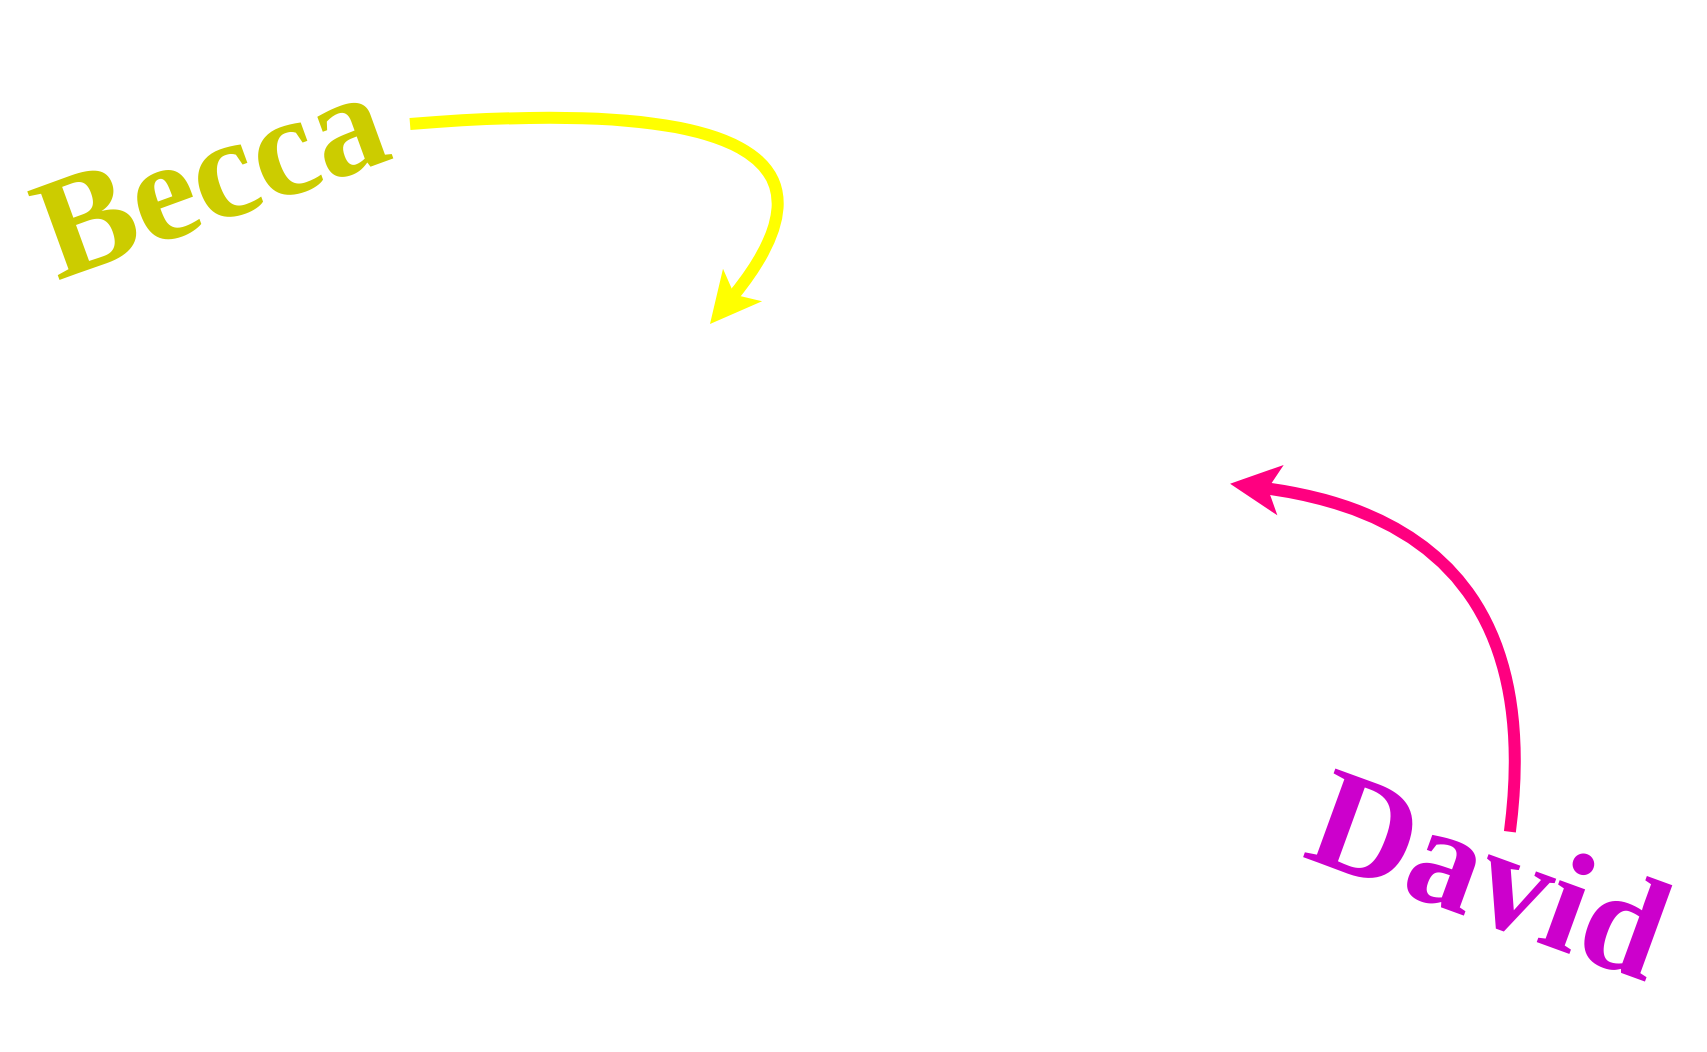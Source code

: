<mxfile version="20.5.3" type="device"><diagram id="2SGVbJMLrqIfXUxReEmn" name="Page-1"><mxGraphModel dx="1422" dy="762" grid="1" gridSize="10" guides="1" tooltips="1" connect="1" arrows="1" fold="1" page="1" pageScale="1" pageWidth="1169" pageHeight="827" math="0" shadow="0"><root><mxCell id="0"/><mxCell id="1" parent="0"/><mxCell id="RxoKNFoDg7EhVUh9ZUf5-1" value="" style="shape=image;verticalLabelPosition=bottom;labelBackgroundColor=default;verticalAlign=top;aspect=fixed;imageAspect=0;image=https://www.somagnews.com/wp-content/uploads/2022/09/cyberpunk_2077_player_attempts_to_recreate_david_martinez_from_the_edgerunner_anime_.jpg;" parent="1" vertex="1"><mxGeometry x="260" y="160" width="520" height="260" as="geometry"/></mxCell><mxCell id="RxoKNFoDg7EhVUh9ZUf5-4" value="" style="endArrow=classic;html=1;fontFamily=Comic Sans MS;fontSize=72;fontColor=#CCCC00;strokeColor=#FFFF00;strokeWidth=6;curved=1;" parent="1" edge="1"><mxGeometry width="50" height="50" relative="1" as="geometry"><mxPoint x="280" y="120" as="sourcePoint"/><mxPoint x="430" y="220" as="targetPoint"/><Array as="points"><mxPoint x="530" y="100"/></Array></mxGeometry></mxCell><mxCell id="RxoKNFoDg7EhVUh9ZUf5-5" value="" style="endArrow=classic;html=1;fontFamily=Comic Sans MS;fontSize=72;fontColor=#CCCC00;strokeColor=#FF0080;strokeWidth=6;curved=1;exitX=0.561;exitY=0.429;exitDx=0;exitDy=0;exitPerimeter=0;entryX=0.827;entryY=0.538;entryDx=0;entryDy=0;entryPerimeter=0;" parent="1" target="RxoKNFoDg7EhVUh9ZUf5-1" edge="1"><mxGeometry width="50" height="50" relative="1" as="geometry"><mxPoint x="829.949" y="473.919" as="sourcePoint"/><mxPoint x="920" y="350" as="targetPoint"/><Array as="points"><mxPoint x="850" y="320"/></Array></mxGeometry></mxCell><mxCell id="wu9jYj_aI9iNY0DjqDGU-1" value="&lt;h1 style=&quot;&quot;&gt;&lt;font style=&quot;font-size: 72px;&quot; color=&quot;#cccc00&quot; face=&quot;Comic Sans MS&quot;&gt;Becca&lt;/font&gt;&lt;/h1&gt;" style="text;html=1;strokeColor=none;fillColor=none;align=center;verticalAlign=middle;whiteSpace=wrap;rounded=0;glass=0;rotation=-20;" vertex="1" parent="1"><mxGeometry x="150" y="130" width="60" height="30" as="geometry"/></mxCell><mxCell id="wu9jYj_aI9iNY0DjqDGU-3" value="&lt;h1 style=&quot;&quot;&gt;&lt;font style=&quot;font-size: 72px;&quot; color=&quot;#cc00cc&quot; face=&quot;Comic Sans MS&quot;&gt;David&lt;/font&gt;&lt;/h1&gt;" style="text;html=1;strokeColor=none;fillColor=none;align=center;verticalAlign=middle;whiteSpace=wrap;rounded=0;glass=0;rotation=20;" vertex="1" parent="1"><mxGeometry x="790" y="480" width="60" height="30" as="geometry"/></mxCell></root></mxGraphModel></diagram></mxfile>